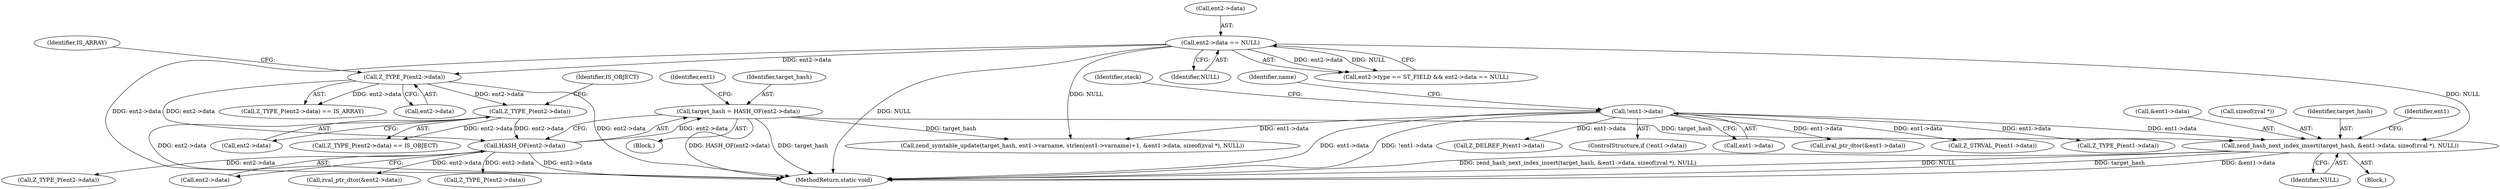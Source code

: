 digraph "0_php_b1bd4119bcafab6f9a8f84d92cd65eec3afeface@pointer" {
"1000475" [label="(Call,zend_hash_next_index_insert(target_hash, &ent1->data, sizeof(zval *), NULL))"];
"1000291" [label="(Call,target_hash = HASH_OF(ent2->data))"];
"1000293" [label="(Call,HASH_OF(ent2->data))"];
"1000285" [label="(Call,Z_TYPE_P(ent2->data))"];
"1000279" [label="(Call,Z_TYPE_P(ent2->data))"];
"1000262" [label="(Call,ent2->data == NULL)"];
"1000185" [label="(Call,!ent1->data)"];
"1000285" [label="(Call,Z_TYPE_P(ent2->data))"];
"1000186" [label="(Call,ent1->data)"];
"1000528" [label="(MethodReturn,static void)"];
"1000395" [label="(Call,zval_ptr_dtor(&ent2->data))"];
"1000413" [label="(Call,Z_TYPE_P(ent2->data))"];
"1000294" [label="(Call,ent2->data)"];
"1000266" [label="(Identifier,NULL)"];
"1000284" [label="(Call,Z_TYPE_P(ent2->data) == IS_OBJECT)"];
"1000286" [label="(Call,ent2->data)"];
"1000268" [label="(Call,zval_ptr_dtor(&ent1->data))"];
"1000477" [label="(Call,&ent1->data)"];
"1000481" [label="(Call,sizeof(zval *))"];
"1000278" [label="(Call,Z_TYPE_P(ent2->data) == IS_ARRAY)"];
"1000299" [label="(Identifier,ent1)"];
"1000451" [label="(Call,zend_symtable_update(target_hash, ent1->varname, strlen(ent1->varname)+1, &ent1->data, sizeof(zval *), NULL))"];
"1000476" [label="(Identifier,target_hash)"];
"1000214" [label="(Identifier,name)"];
"1000289" [label="(Identifier,IS_OBJECT)"];
"1000329" [label="(Call,Z_TYPE_P(ent2->data))"];
"1000340" [label="(Call,Z_STRVAL_P(ent1->data))"];
"1000262" [label="(Call,ent2->data == NULL)"];
"1000283" [label="(Identifier,IS_ARRAY)"];
"1000193" [label="(Identifier,stack)"];
"1000263" [label="(Call,ent2->data)"];
"1000483" [label="(Identifier,NULL)"];
"1000256" [label="(Call,ent2->type == ST_FIELD && ent2->data == NULL)"];
"1000280" [label="(Call,ent2->data)"];
"1000312" [label="(Call,Z_TYPE_P(ent1->data))"];
"1000279" [label="(Call,Z_TYPE_P(ent2->data))"];
"1000185" [label="(Call,!ent1->data)"];
"1000431" [label="(Call,Z_DELREF_P(ent1->data))"];
"1000290" [label="(Block,)"];
"1000485" [label="(Identifier,ent1)"];
"1000475" [label="(Call,zend_hash_next_index_insert(target_hash, &ent1->data, sizeof(zval *), NULL))"];
"1000291" [label="(Call,target_hash = HASH_OF(ent2->data))"];
"1000184" [label="(ControlStructure,if (!ent1->data))"];
"1000293" [label="(Call,HASH_OF(ent2->data))"];
"1000292" [label="(Identifier,target_hash)"];
"1000474" [label="(Block,)"];
"1000475" -> "1000474"  [label="AST: "];
"1000475" -> "1000483"  [label="CFG: "];
"1000476" -> "1000475"  [label="AST: "];
"1000477" -> "1000475"  [label="AST: "];
"1000481" -> "1000475"  [label="AST: "];
"1000483" -> "1000475"  [label="AST: "];
"1000485" -> "1000475"  [label="CFG: "];
"1000475" -> "1000528"  [label="DDG: NULL"];
"1000475" -> "1000528"  [label="DDG: target_hash"];
"1000475" -> "1000528"  [label="DDG: &ent1->data"];
"1000475" -> "1000528"  [label="DDG: zend_hash_next_index_insert(target_hash, &ent1->data, sizeof(zval *), NULL)"];
"1000291" -> "1000475"  [label="DDG: target_hash"];
"1000185" -> "1000475"  [label="DDG: ent1->data"];
"1000262" -> "1000475"  [label="DDG: NULL"];
"1000291" -> "1000290"  [label="AST: "];
"1000291" -> "1000293"  [label="CFG: "];
"1000292" -> "1000291"  [label="AST: "];
"1000293" -> "1000291"  [label="AST: "];
"1000299" -> "1000291"  [label="CFG: "];
"1000291" -> "1000528"  [label="DDG: target_hash"];
"1000291" -> "1000528"  [label="DDG: HASH_OF(ent2->data)"];
"1000293" -> "1000291"  [label="DDG: ent2->data"];
"1000291" -> "1000451"  [label="DDG: target_hash"];
"1000293" -> "1000294"  [label="CFG: "];
"1000294" -> "1000293"  [label="AST: "];
"1000293" -> "1000528"  [label="DDG: ent2->data"];
"1000285" -> "1000293"  [label="DDG: ent2->data"];
"1000279" -> "1000293"  [label="DDG: ent2->data"];
"1000293" -> "1000329"  [label="DDG: ent2->data"];
"1000293" -> "1000395"  [label="DDG: ent2->data"];
"1000293" -> "1000413"  [label="DDG: ent2->data"];
"1000285" -> "1000284"  [label="AST: "];
"1000285" -> "1000286"  [label="CFG: "];
"1000286" -> "1000285"  [label="AST: "];
"1000289" -> "1000285"  [label="CFG: "];
"1000285" -> "1000528"  [label="DDG: ent2->data"];
"1000285" -> "1000284"  [label="DDG: ent2->data"];
"1000279" -> "1000285"  [label="DDG: ent2->data"];
"1000279" -> "1000278"  [label="AST: "];
"1000279" -> "1000280"  [label="CFG: "];
"1000280" -> "1000279"  [label="AST: "];
"1000283" -> "1000279"  [label="CFG: "];
"1000279" -> "1000528"  [label="DDG: ent2->data"];
"1000279" -> "1000278"  [label="DDG: ent2->data"];
"1000262" -> "1000279"  [label="DDG: ent2->data"];
"1000262" -> "1000256"  [label="AST: "];
"1000262" -> "1000266"  [label="CFG: "];
"1000263" -> "1000262"  [label="AST: "];
"1000266" -> "1000262"  [label="AST: "];
"1000256" -> "1000262"  [label="CFG: "];
"1000262" -> "1000528"  [label="DDG: ent2->data"];
"1000262" -> "1000528"  [label="DDG: NULL"];
"1000262" -> "1000256"  [label="DDG: ent2->data"];
"1000262" -> "1000256"  [label="DDG: NULL"];
"1000262" -> "1000451"  [label="DDG: NULL"];
"1000185" -> "1000184"  [label="AST: "];
"1000185" -> "1000186"  [label="CFG: "];
"1000186" -> "1000185"  [label="AST: "];
"1000193" -> "1000185"  [label="CFG: "];
"1000214" -> "1000185"  [label="CFG: "];
"1000185" -> "1000528"  [label="DDG: ent1->data"];
"1000185" -> "1000528"  [label="DDG: !ent1->data"];
"1000185" -> "1000268"  [label="DDG: ent1->data"];
"1000185" -> "1000312"  [label="DDG: ent1->data"];
"1000185" -> "1000340"  [label="DDG: ent1->data"];
"1000185" -> "1000431"  [label="DDG: ent1->data"];
"1000185" -> "1000451"  [label="DDG: ent1->data"];
}
